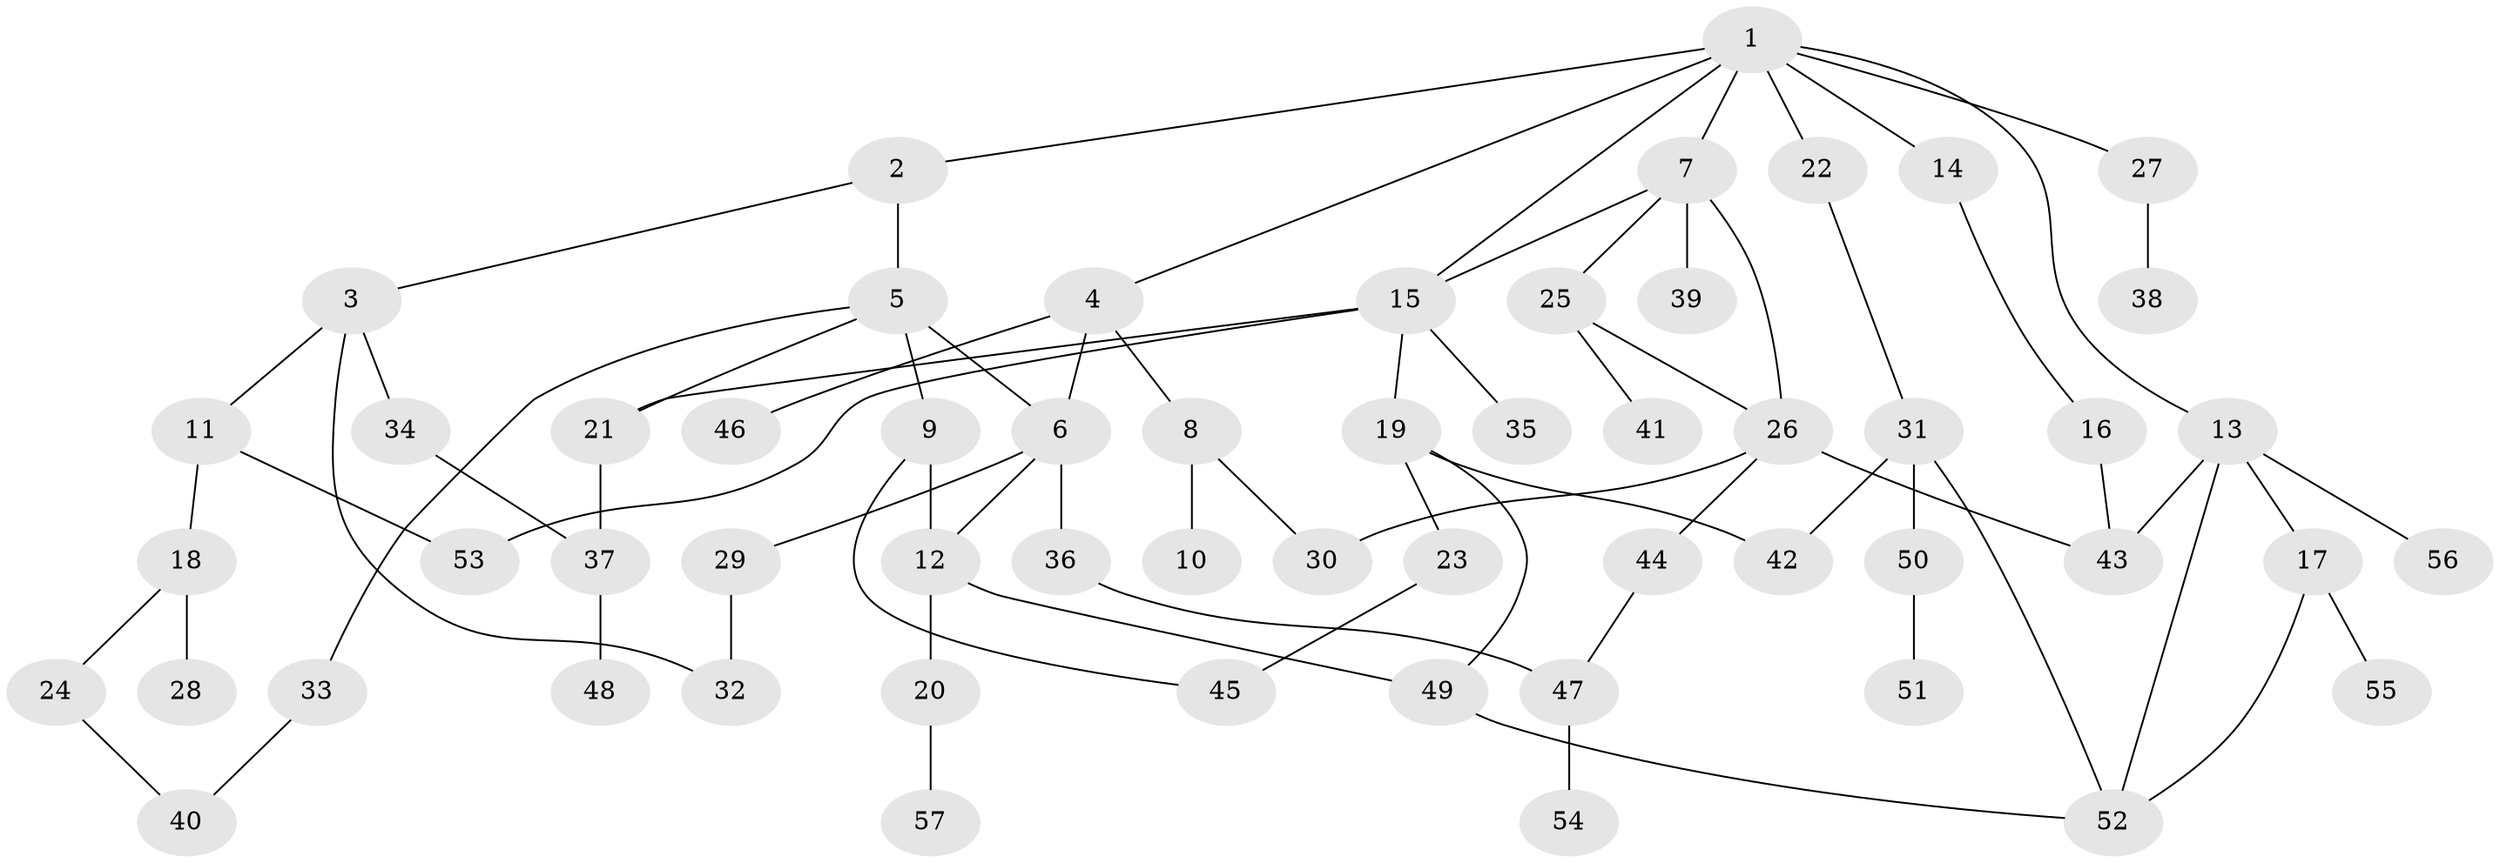 // original degree distribution, {8: 0.008771929824561403, 3: 0.21052631578947367, 4: 0.10526315789473684, 6: 0.02631578947368421, 2: 0.3157894736842105, 5: 0.02631578947368421, 1: 0.30701754385964913}
// Generated by graph-tools (version 1.1) at 2025/34/03/09/25 02:34:15]
// undirected, 57 vertices, 75 edges
graph export_dot {
graph [start="1"]
  node [color=gray90,style=filled];
  1;
  2;
  3;
  4;
  5;
  6;
  7;
  8;
  9;
  10;
  11;
  12;
  13;
  14;
  15;
  16;
  17;
  18;
  19;
  20;
  21;
  22;
  23;
  24;
  25;
  26;
  27;
  28;
  29;
  30;
  31;
  32;
  33;
  34;
  35;
  36;
  37;
  38;
  39;
  40;
  41;
  42;
  43;
  44;
  45;
  46;
  47;
  48;
  49;
  50;
  51;
  52;
  53;
  54;
  55;
  56;
  57;
  1 -- 2 [weight=1.0];
  1 -- 4 [weight=1.0];
  1 -- 7 [weight=1.0];
  1 -- 13 [weight=1.0];
  1 -- 14 [weight=1.0];
  1 -- 15 [weight=1.0];
  1 -- 22 [weight=1.0];
  1 -- 27 [weight=1.0];
  2 -- 3 [weight=1.0];
  2 -- 5 [weight=1.0];
  3 -- 11 [weight=1.0];
  3 -- 32 [weight=1.0];
  3 -- 34 [weight=1.0];
  4 -- 6 [weight=1.0];
  4 -- 8 [weight=1.0];
  4 -- 46 [weight=1.0];
  5 -- 6 [weight=1.0];
  5 -- 9 [weight=1.0];
  5 -- 21 [weight=1.0];
  5 -- 33 [weight=1.0];
  6 -- 12 [weight=1.0];
  6 -- 29 [weight=1.0];
  6 -- 36 [weight=1.0];
  7 -- 15 [weight=1.0];
  7 -- 25 [weight=1.0];
  7 -- 26 [weight=1.0];
  7 -- 39 [weight=2.0];
  8 -- 10 [weight=1.0];
  8 -- 30 [weight=1.0];
  9 -- 12 [weight=1.0];
  9 -- 45 [weight=1.0];
  11 -- 18 [weight=1.0];
  11 -- 53 [weight=1.0];
  12 -- 20 [weight=1.0];
  12 -- 49 [weight=1.0];
  13 -- 17 [weight=1.0];
  13 -- 43 [weight=1.0];
  13 -- 52 [weight=1.0];
  13 -- 56 [weight=1.0];
  14 -- 16 [weight=1.0];
  15 -- 19 [weight=1.0];
  15 -- 21 [weight=1.0];
  15 -- 35 [weight=1.0];
  15 -- 53 [weight=1.0];
  16 -- 43 [weight=2.0];
  17 -- 52 [weight=1.0];
  17 -- 55 [weight=1.0];
  18 -- 24 [weight=1.0];
  18 -- 28 [weight=1.0];
  19 -- 23 [weight=1.0];
  19 -- 42 [weight=1.0];
  19 -- 49 [weight=1.0];
  20 -- 57 [weight=1.0];
  21 -- 37 [weight=1.0];
  22 -- 31 [weight=1.0];
  23 -- 45 [weight=1.0];
  24 -- 40 [weight=1.0];
  25 -- 26 [weight=1.0];
  25 -- 41 [weight=1.0];
  26 -- 30 [weight=1.0];
  26 -- 43 [weight=1.0];
  26 -- 44 [weight=1.0];
  27 -- 38 [weight=1.0];
  29 -- 32 [weight=1.0];
  31 -- 42 [weight=1.0];
  31 -- 50 [weight=1.0];
  31 -- 52 [weight=1.0];
  33 -- 40 [weight=1.0];
  34 -- 37 [weight=1.0];
  36 -- 47 [weight=2.0];
  37 -- 48 [weight=1.0];
  44 -- 47 [weight=1.0];
  47 -- 54 [weight=1.0];
  49 -- 52 [weight=1.0];
  50 -- 51 [weight=1.0];
}
